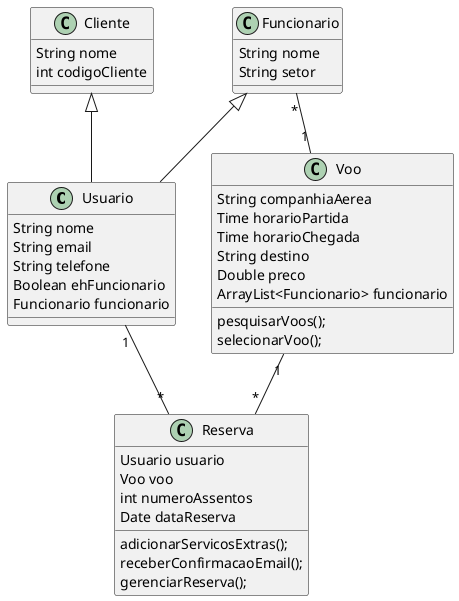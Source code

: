 @startuml

Usuario "1" -- "*" Reserva
Voo "1" -- "*" Reserva
Funcionario "*" -- "1" Voo
Funcionario <|-- Usuario
Cliente <|-- Usuario

Voo : String companhiaAerea
Voo : Time horarioPartida
Voo : Time horarioChegada
Voo : String destino
Voo : Double preco
Voo : ArrayList<Funcionario> funcionario
Voo : pesquisarVoos();
Voo : selecionarVoo();

Usuario : String nome
Usuario : String email
Usuario : String telefone
Usuario : Boolean ehFuncionario
Usuario : Funcionario funcionario

Reserva : Usuario usuario
Reserva : Voo voo
Reserva : int numeroAssentos
Reserva : Date dataReserva
Reserva : adicionarServicosExtras();
Reserva : receberConfirmacaoEmail();
Reserva : gerenciarReserva();

Funcionario : String nome
Funcionario : String setor

Cliente : String nome
Cliente : int codigoCliente

@enduml
